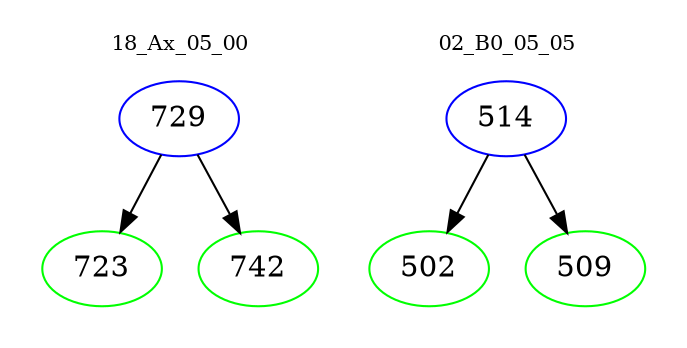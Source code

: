 digraph{
subgraph cluster_0 {
color = white
label = "18_Ax_05_00";
fontsize=10;
T0_729 [label="729", color="blue"]
T0_729 -> T0_723 [color="black"]
T0_723 [label="723", color="green"]
T0_729 -> T0_742 [color="black"]
T0_742 [label="742", color="green"]
}
subgraph cluster_1 {
color = white
label = "02_B0_05_05";
fontsize=10;
T1_514 [label="514", color="blue"]
T1_514 -> T1_502 [color="black"]
T1_502 [label="502", color="green"]
T1_514 -> T1_509 [color="black"]
T1_509 [label="509", color="green"]
}
}
